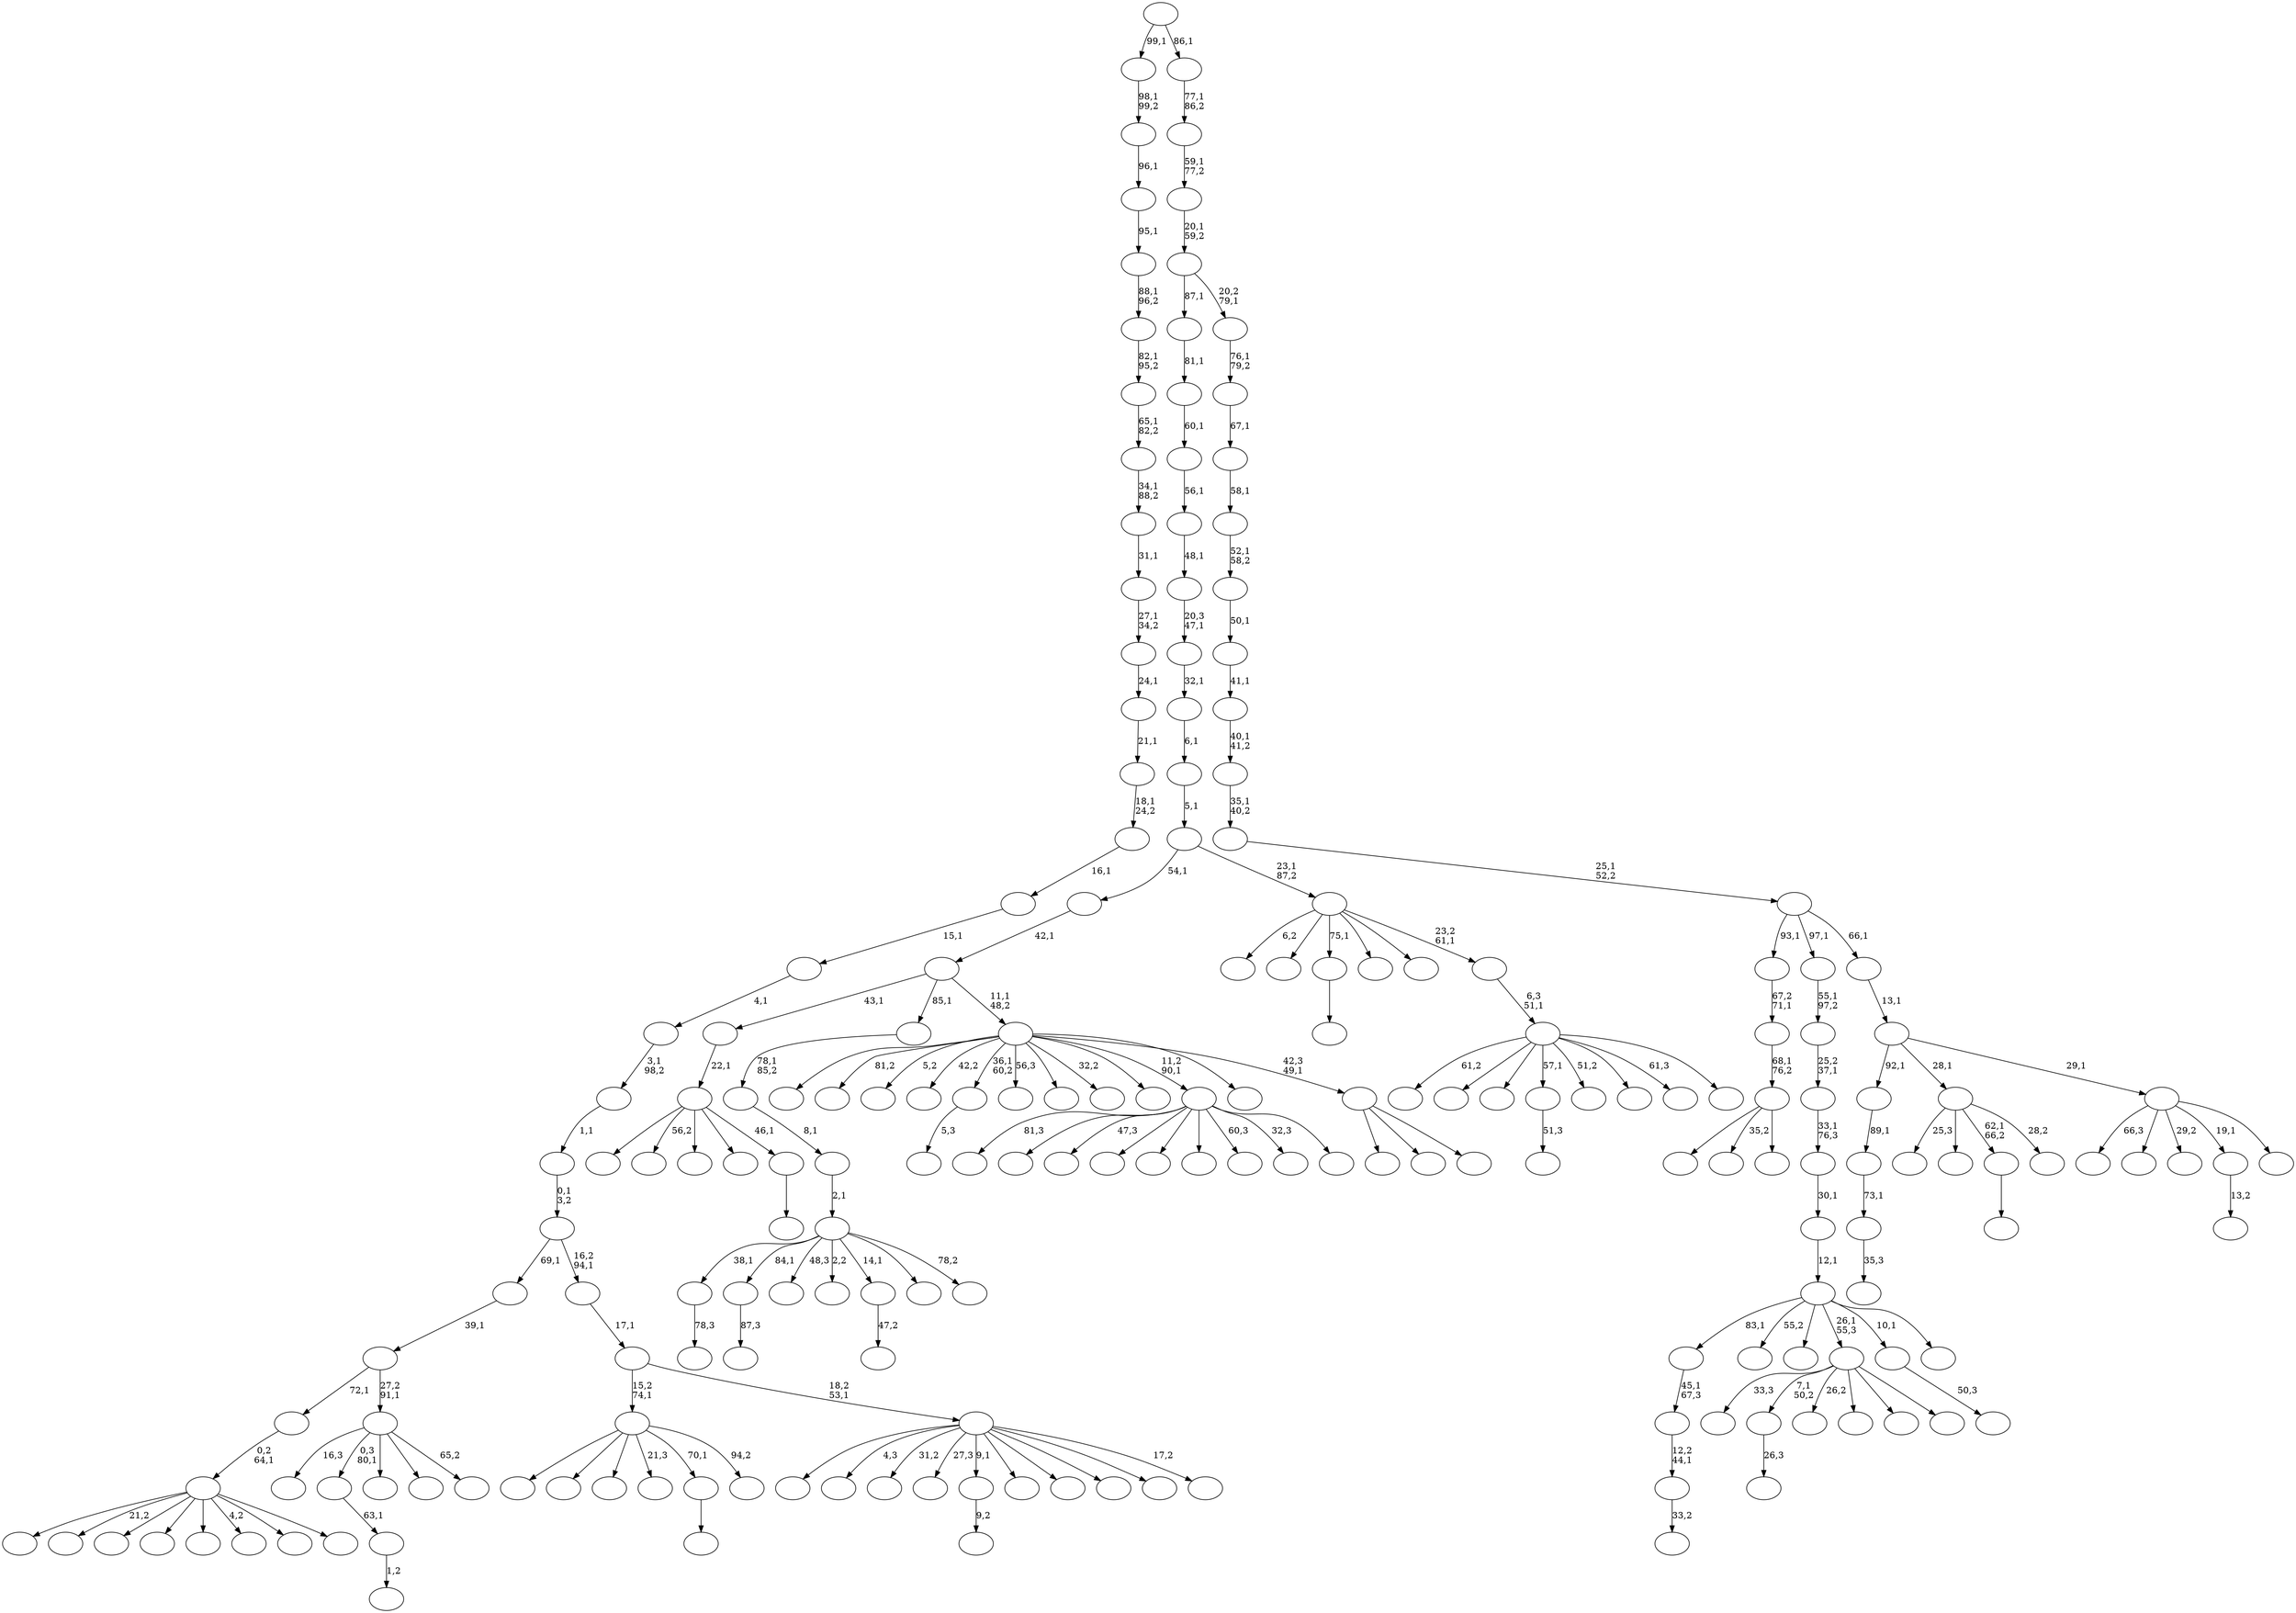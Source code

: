digraph T {
	200 [label=""]
	199 [label=""]
	198 [label=""]
	197 [label=""]
	196 [label=""]
	195 [label=""]
	194 [label=""]
	193 [label=""]
	192 [label=""]
	191 [label=""]
	190 [label=""]
	189 [label=""]
	188 [label=""]
	187 [label=""]
	186 [label=""]
	185 [label=""]
	184 [label=""]
	183 [label=""]
	182 [label=""]
	181 [label=""]
	180 [label=""]
	179 [label=""]
	178 [label=""]
	177 [label=""]
	176 [label=""]
	175 [label=""]
	174 [label=""]
	173 [label=""]
	172 [label=""]
	171 [label=""]
	170 [label=""]
	169 [label=""]
	168 [label=""]
	167 [label=""]
	166 [label=""]
	165 [label=""]
	164 [label=""]
	163 [label=""]
	162 [label=""]
	161 [label=""]
	160 [label=""]
	159 [label=""]
	158 [label=""]
	157 [label=""]
	156 [label=""]
	155 [label=""]
	154 [label=""]
	153 [label=""]
	152 [label=""]
	151 [label=""]
	150 [label=""]
	149 [label=""]
	148 [label=""]
	147 [label=""]
	146 [label=""]
	145 [label=""]
	144 [label=""]
	143 [label=""]
	142 [label=""]
	141 [label=""]
	140 [label=""]
	139 [label=""]
	138 [label=""]
	137 [label=""]
	136 [label=""]
	135 [label=""]
	134 [label=""]
	133 [label=""]
	132 [label=""]
	131 [label=""]
	130 [label=""]
	129 [label=""]
	128 [label=""]
	127 [label=""]
	126 [label=""]
	125 [label=""]
	124 [label=""]
	123 [label=""]
	122 [label=""]
	121 [label=""]
	120 [label=""]
	119 [label=""]
	118 [label=""]
	117 [label=""]
	116 [label=""]
	115 [label=""]
	114 [label=""]
	113 [label=""]
	112 [label=""]
	111 [label=""]
	110 [label=""]
	109 [label=""]
	108 [label=""]
	107 [label=""]
	106 [label=""]
	105 [label=""]
	104 [label=""]
	103 [label=""]
	102 [label=""]
	101 [label=""]
	100 [label=""]
	99 [label=""]
	98 [label=""]
	97 [label=""]
	96 [label=""]
	95 [label=""]
	94 [label=""]
	93 [label=""]
	92 [label=""]
	91 [label=""]
	90 [label=""]
	89 [label=""]
	88 [label=""]
	87 [label=""]
	86 [label=""]
	85 [label=""]
	84 [label=""]
	83 [label=""]
	82 [label=""]
	81 [label=""]
	80 [label=""]
	79 [label=""]
	78 [label=""]
	77 [label=""]
	76 [label=""]
	75 [label=""]
	74 [label=""]
	73 [label=""]
	72 [label=""]
	71 [label=""]
	70 [label=""]
	69 [label=""]
	68 [label=""]
	67 [label=""]
	66 [label=""]
	65 [label=""]
	64 [label=""]
	63 [label=""]
	62 [label=""]
	61 [label=""]
	60 [label=""]
	59 [label=""]
	58 [label=""]
	57 [label=""]
	56 [label=""]
	55 [label=""]
	54 [label=""]
	53 [label=""]
	52 [label=""]
	51 [label=""]
	50 [label=""]
	49 [label=""]
	48 [label=""]
	47 [label=""]
	46 [label=""]
	45 [label=""]
	44 [label=""]
	43 [label=""]
	42 [label=""]
	41 [label=""]
	40 [label=""]
	39 [label=""]
	38 [label=""]
	37 [label=""]
	36 [label=""]
	35 [label=""]
	34 [label=""]
	33 [label=""]
	32 [label=""]
	31 [label=""]
	30 [label=""]
	29 [label=""]
	28 [label=""]
	27 [label=""]
	26 [label=""]
	25 [label=""]
	24 [label=""]
	23 [label=""]
	22 [label=""]
	21 [label=""]
	20 [label=""]
	19 [label=""]
	18 [label=""]
	17 [label=""]
	16 [label=""]
	15 [label=""]
	14 [label=""]
	13 [label=""]
	12 [label=""]
	11 [label=""]
	10 [label=""]
	9 [label=""]
	8 [label=""]
	7 [label=""]
	6 [label=""]
	5 [label=""]
	4 [label=""]
	3 [label=""]
	2 [label=""]
	1 [label=""]
	0 [label=""]
	196 -> 197 [label="78,3"]
	190 -> 191 [label="26,3"]
	183 -> 184 [label="87,3"]
	178 -> 179 [label="5,3"]
	169 -> 170 [label="51,3"]
	165 -> 166 [label="33,2"]
	164 -> 165 [label="12,2\n44,1"]
	163 -> 164 [label="45,1\n67,3"]
	157 -> 158 [label=""]
	140 -> 141 [label=""]
	139 -> 148 [label=""]
	139 -> 147 [label="56,2"]
	139 -> 144 [label=""]
	139 -> 143 [label=""]
	139 -> 140 [label="46,1"]
	138 -> 139 [label="22,1"]
	135 -> 136 [label=""]
	128 -> 129 [label="9,2"]
	124 -> 125 [label="1,2"]
	123 -> 124 [label="63,1"]
	119 -> 120 [label="47,2"]
	110 -> 111 [label=""]
	107 -> 108 [label="13,2"]
	104 -> 194 [label="33,3"]
	104 -> 190 [label="7,1\n50,2"]
	104 -> 137 [label="26,2"]
	104 -> 132 [label=""]
	104 -> 126 [label=""]
	104 -> 105 [label=""]
	100 -> 101 [label="50,3"]
	97 -> 196 [label="38,1"]
	97 -> 183 [label="84,1"]
	97 -> 152 [label="48,3"]
	97 -> 145 [label="2,2"]
	97 -> 119 [label="14,1"]
	97 -> 117 [label=""]
	97 -> 98 [label="78,2"]
	96 -> 97 [label="2,1"]
	95 -> 96 [label="8,1"]
	94 -> 95 [label="78,1\n85,2"]
	90 -> 200 [label="81,3"]
	90 -> 188 [label=""]
	90 -> 168 [label="47,3"]
	90 -> 151 [label=""]
	90 -> 149 [label=""]
	90 -> 131 [label=""]
	90 -> 113 [label="60,3"]
	90 -> 93 [label="32,3"]
	90 -> 91 [label=""]
	88 -> 172 [label=""]
	88 -> 112 [label="35,2"]
	88 -> 89 [label=""]
	87 -> 88 [label="68,1\n76,2"]
	86 -> 87 [label="67,2\n71,1"]
	83 -> 199 [label=""]
	83 -> 174 [label="21,2"]
	83 -> 155 [label=""]
	83 -> 146 [label=""]
	83 -> 122 [label=""]
	83 -> 116 [label="4,2"]
	83 -> 109 [label=""]
	83 -> 84 [label=""]
	82 -> 83 [label="0,2\n64,1"]
	80 -> 81 [label="35,3"]
	79 -> 80 [label="73,1"]
	78 -> 79 [label="89,1"]
	76 -> 193 [label="25,3"]
	76 -> 167 [label=""]
	76 -> 157 [label="62,1\n66,2"]
	76 -> 77 [label="28,2"]
	73 -> 185 [label=""]
	73 -> 156 [label=""]
	73 -> 142 [label=""]
	73 -> 134 [label="21,3"]
	73 -> 110 [label="70,1"]
	73 -> 74 [label="94,2"]
	70 -> 182 [label=""]
	70 -> 175 [label=""]
	70 -> 71 [label=""]
	69 -> 195 [label=""]
	69 -> 189 [label="81,2"]
	69 -> 186 [label="5,2"]
	69 -> 180 [label="42,2"]
	69 -> 178 [label="36,1\n60,2"]
	69 -> 162 [label="56,3"]
	69 -> 127 [label=""]
	69 -> 121 [label="32,2"]
	69 -> 106 [label=""]
	69 -> 90 [label="11,2\n90,1"]
	69 -> 72 [label=""]
	69 -> 70 [label="42,3\n49,1"]
	68 -> 138 [label="43,1"]
	68 -> 94 [label="85,1"]
	68 -> 69 [label="11,1\n48,2"]
	67 -> 68 [label="42,1"]
	65 -> 163 [label="83,1"]
	65 -> 159 [label="55,2"]
	65 -> 153 [label=""]
	65 -> 104 [label="26,1\n55,3"]
	65 -> 100 [label="10,1"]
	65 -> 66 [label=""]
	64 -> 65 [label="12,1"]
	63 -> 64 [label="30,1"]
	62 -> 63 [label="33,1\n76,3"]
	61 -> 62 [label="25,2\n37,1"]
	60 -> 61 [label="55,1\n97,2"]
	57 -> 171 [label="16,3"]
	57 -> 123 [label="0,3\n80,1"]
	57 -> 99 [label=""]
	57 -> 92 [label=""]
	57 -> 58 [label="65,2"]
	56 -> 82 [label="72,1"]
	56 -> 57 [label="27,2\n91,1"]
	55 -> 56 [label="39,1"]
	53 -> 173 [label=""]
	53 -> 160 [label="4,3"]
	53 -> 150 [label="31,2"]
	53 -> 133 [label="27,3"]
	53 -> 128 [label="9,1"]
	53 -> 115 [label=""]
	53 -> 114 [label=""]
	53 -> 103 [label=""]
	53 -> 75 [label=""]
	53 -> 54 [label="17,2"]
	52 -> 73 [label="15,2\n74,1"]
	52 -> 53 [label="18,2\n53,1"]
	51 -> 52 [label="17,1"]
	50 -> 55 [label="69,1"]
	50 -> 51 [label="16,2\n94,1"]
	49 -> 50 [label="0,1\n3,2"]
	48 -> 49 [label="1,1"]
	47 -> 48 [label="3,1\n98,2"]
	46 -> 47 [label="4,1"]
	45 -> 46 [label="15,1"]
	44 -> 45 [label="16,1"]
	43 -> 44 [label="18,1\n24,2"]
	42 -> 43 [label="21,1"]
	41 -> 42 [label="24,1"]
	40 -> 41 [label="27,1\n34,2"]
	39 -> 40 [label="31,1"]
	38 -> 39 [label="34,1\n88,2"]
	37 -> 38 [label="65,1\n82,2"]
	36 -> 37 [label="82,1\n95,2"]
	35 -> 36 [label="88,1\n96,2"]
	34 -> 35 [label="95,1"]
	33 -> 34 [label="96,1"]
	32 -> 33 [label="98,1\n99,2"]
	30 -> 192 [label="61,2"]
	30 -> 181 [label=""]
	30 -> 176 [label=""]
	30 -> 169 [label="57,1"]
	30 -> 130 [label="51,2"]
	30 -> 118 [label=""]
	30 -> 102 [label="61,3"]
	30 -> 31 [label=""]
	29 -> 30 [label="6,3\n51,1"]
	28 -> 198 [label="6,2"]
	28 -> 187 [label=""]
	28 -> 135 [label="75,1"]
	28 -> 85 [label=""]
	28 -> 59 [label=""]
	28 -> 29 [label="23,2\n61,1"]
	27 -> 67 [label="54,1"]
	27 -> 28 [label="23,1\n87,2"]
	26 -> 27 [label="5,1"]
	25 -> 26 [label="6,1"]
	24 -> 25 [label="32,1"]
	23 -> 24 [label="20,3\n47,1"]
	22 -> 23 [label="48,1"]
	21 -> 22 [label="56,1"]
	20 -> 21 [label="60,1"]
	19 -> 20 [label="81,1"]
	17 -> 177 [label="66,3"]
	17 -> 161 [label=""]
	17 -> 154 [label="29,2"]
	17 -> 107 [label="19,1"]
	17 -> 18 [label=""]
	16 -> 78 [label="92,1"]
	16 -> 76 [label="28,1"]
	16 -> 17 [label="29,1"]
	15 -> 16 [label="13,1"]
	14 -> 86 [label="93,1"]
	14 -> 60 [label="97,1"]
	14 -> 15 [label="66,1"]
	13 -> 14 [label="25,1\n52,2"]
	12 -> 13 [label="35,1\n40,2"]
	11 -> 12 [label="40,1\n41,2"]
	10 -> 11 [label="41,1"]
	9 -> 10 [label="50,1"]
	8 -> 9 [label="52,1\n58,2"]
	7 -> 8 [label="58,1"]
	6 -> 7 [label="67,1"]
	5 -> 6 [label="76,1\n79,2"]
	4 -> 19 [label="87,1"]
	4 -> 5 [label="20,2\n79,1"]
	3 -> 4 [label="20,1\n59,2"]
	2 -> 3 [label="59,1\n77,2"]
	1 -> 2 [label="77,1\n86,2"]
	0 -> 32 [label="99,1"]
	0 -> 1 [label="86,1"]
}
